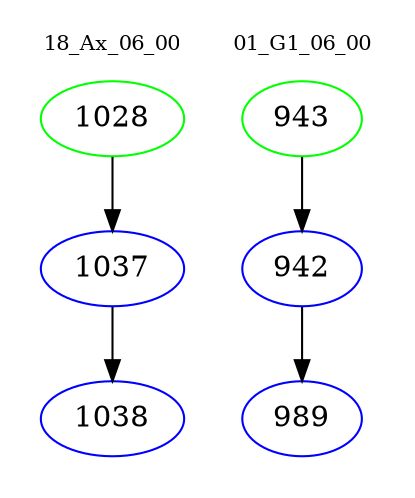 digraph{
subgraph cluster_0 {
color = white
label = "18_Ax_06_00";
fontsize=10;
T0_1028 [label="1028", color="green"]
T0_1028 -> T0_1037 [color="black"]
T0_1037 [label="1037", color="blue"]
T0_1037 -> T0_1038 [color="black"]
T0_1038 [label="1038", color="blue"]
}
subgraph cluster_1 {
color = white
label = "01_G1_06_00";
fontsize=10;
T1_943 [label="943", color="green"]
T1_943 -> T1_942 [color="black"]
T1_942 [label="942", color="blue"]
T1_942 -> T1_989 [color="black"]
T1_989 [label="989", color="blue"]
}
}
